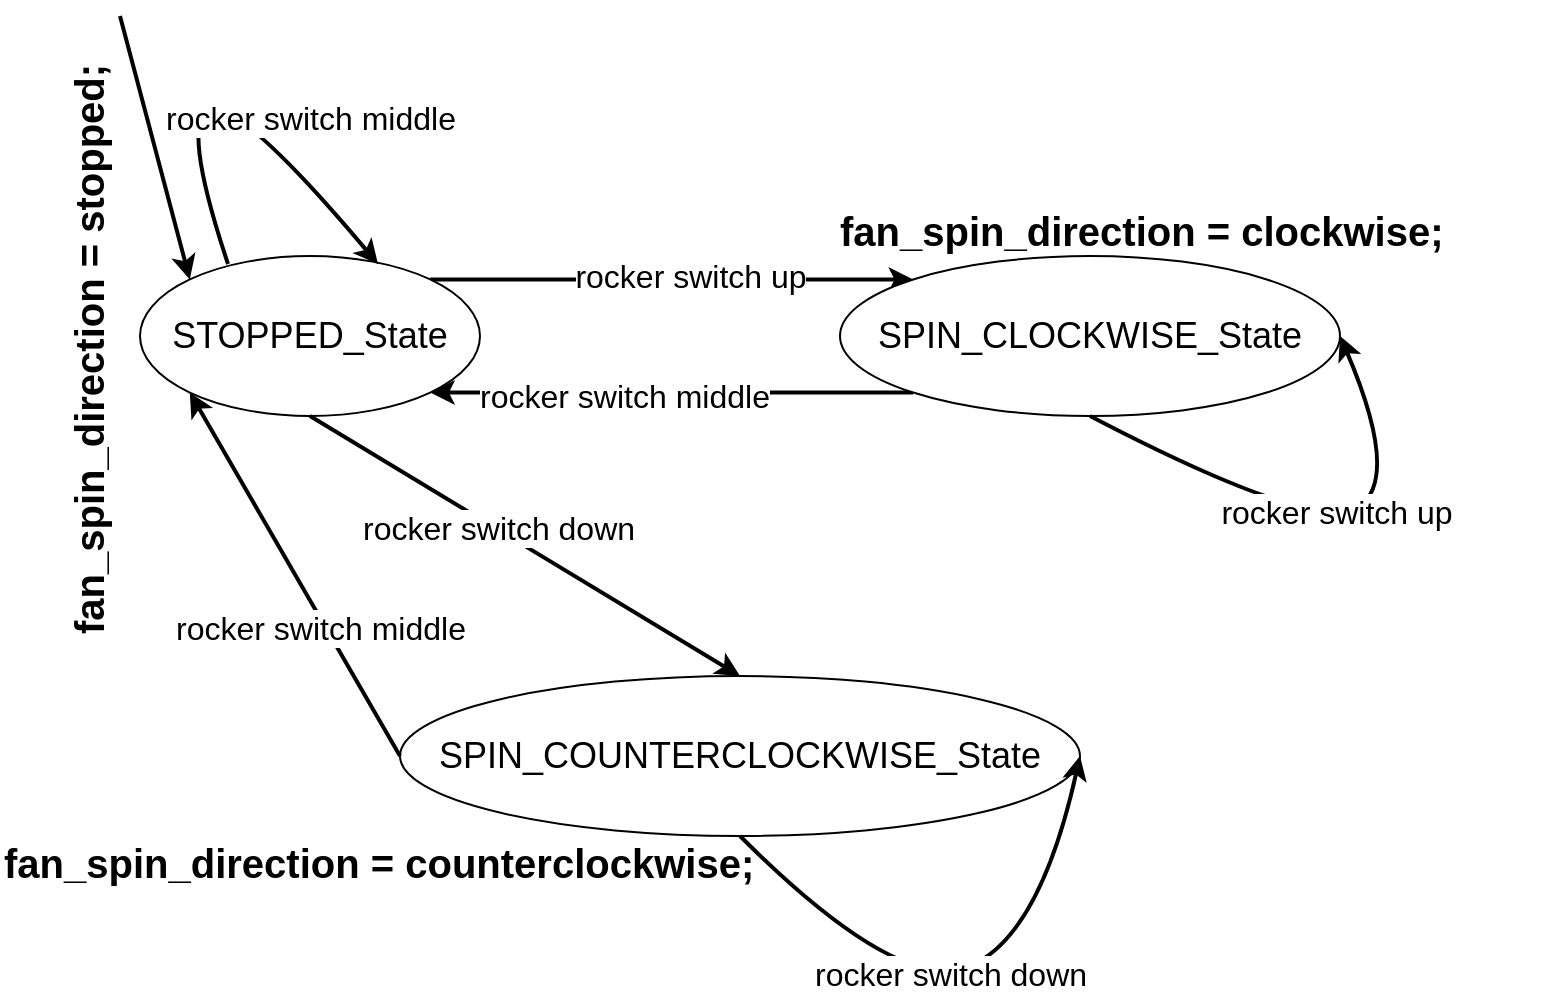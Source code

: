 <mxfile version="12.1.0" type="device" pages="1"><diagram id="9BzWn7V8FYVyacAHICw1" name="Page-1"><mxGraphModel dx="946" dy="725" grid="1" gridSize="10" guides="1" tooltips="1" connect="1" arrows="1" fold="1" page="1" pageScale="1" pageWidth="850" pageHeight="1100" math="0" shadow="0"><root><mxCell id="0"/><mxCell id="1" parent="0"/><mxCell id="gWcmnN8myx9BbOI2PTps-5" style="edgeStyle=orthogonalEdgeStyle;rounded=0;orthogonalLoop=1;jettySize=auto;html=1;exitX=1;exitY=0;exitDx=0;exitDy=0;entryX=0;entryY=0;entryDx=0;entryDy=0;strokeWidth=2;" edge="1" parent="1" source="gWcmnN8myx9BbOI2PTps-1" target="gWcmnN8myx9BbOI2PTps-2"><mxGeometry relative="1" as="geometry"/></mxCell><mxCell id="gWcmnN8myx9BbOI2PTps-6" value="&lt;font style=&quot;font-size: 16px&quot;&gt;rocker switch up&lt;/font&gt;" style="text;html=1;resizable=0;points=[];align=center;verticalAlign=middle;labelBackgroundColor=#ffffff;" vertex="1" connectable="0" parent="gWcmnN8myx9BbOI2PTps-5"><mxGeometry x="0.074" y="2" relative="1" as="geometry"><mxPoint as="offset"/></mxGeometry></mxCell><mxCell id="gWcmnN8myx9BbOI2PTps-1" value="&lt;font style=&quot;font-size: 18px&quot;&gt;STOPPED_State&lt;/font&gt;" style="ellipse;whiteSpace=wrap;html=1;" vertex="1" parent="1"><mxGeometry x="82" y="150" width="170" height="80" as="geometry"/></mxCell><mxCell id="gWcmnN8myx9BbOI2PTps-9" style="edgeStyle=orthogonalEdgeStyle;rounded=0;orthogonalLoop=1;jettySize=auto;html=1;exitX=0;exitY=1;exitDx=0;exitDy=0;entryX=1;entryY=1;entryDx=0;entryDy=0;strokeWidth=2;" edge="1" parent="1" source="gWcmnN8myx9BbOI2PTps-2" target="gWcmnN8myx9BbOI2PTps-1"><mxGeometry relative="1" as="geometry"/></mxCell><mxCell id="gWcmnN8myx9BbOI2PTps-10" value="&lt;font style=&quot;font-size: 16px&quot;&gt;rocker switch middle&lt;/font&gt;" style="text;html=1;resizable=0;points=[];align=center;verticalAlign=middle;labelBackgroundColor=#ffffff;" vertex="1" connectable="0" parent="gWcmnN8myx9BbOI2PTps-9"><mxGeometry x="0.198" y="1" relative="1" as="geometry"><mxPoint as="offset"/></mxGeometry></mxCell><mxCell id="gWcmnN8myx9BbOI2PTps-2" value="&lt;font style=&quot;font-size: 18px&quot;&gt;SPIN_CLOCKWISE_State&lt;/font&gt;" style="ellipse;whiteSpace=wrap;html=1;" vertex="1" parent="1"><mxGeometry x="432" y="150" width="250" height="80" as="geometry"/></mxCell><mxCell id="gWcmnN8myx9BbOI2PTps-3" value="&lt;font style=&quot;font-size: 18px&quot;&gt;SPIN_COUNTERCLOCKWISE_State&lt;/font&gt;" style="ellipse;whiteSpace=wrap;html=1;" vertex="1" parent="1"><mxGeometry x="212" y="360" width="340" height="80" as="geometry"/></mxCell><mxCell id="gWcmnN8myx9BbOI2PTps-4" value="" style="endArrow=classic;html=1;entryX=0;entryY=0;entryDx=0;entryDy=0;strokeWidth=2;" edge="1" parent="1" target="gWcmnN8myx9BbOI2PTps-1"><mxGeometry width="50" height="50" relative="1" as="geometry"><mxPoint x="72" y="30" as="sourcePoint"/><mxPoint x="122" y="40" as="targetPoint"/></mxGeometry></mxCell><mxCell id="gWcmnN8myx9BbOI2PTps-7" value="" style="curved=1;endArrow=classic;html=1;strokeWidth=2;exitX=0.5;exitY=1;exitDx=0;exitDy=0;entryX=1;entryY=0.5;entryDx=0;entryDy=0;" edge="1" parent="1" source="gWcmnN8myx9BbOI2PTps-2" target="gWcmnN8myx9BbOI2PTps-2"><mxGeometry width="50" height="50" relative="1" as="geometry"><mxPoint x="622" y="290" as="sourcePoint"/><mxPoint x="672" y="240" as="targetPoint"/><Array as="points"><mxPoint x="672" y="290"/><mxPoint x="712" y="260"/></Array></mxGeometry></mxCell><mxCell id="gWcmnN8myx9BbOI2PTps-8" value="&lt;span style=&quot;font-size: 16px&quot;&gt;rocker switch up&lt;/span&gt;" style="text;html=1;resizable=0;points=[];align=center;verticalAlign=middle;labelBackgroundColor=#ffffff;" vertex="1" connectable="0" parent="gWcmnN8myx9BbOI2PTps-7"><mxGeometry x="0.014" y="16" relative="1" as="geometry"><mxPoint x="18" as="offset"/></mxGeometry></mxCell><mxCell id="gWcmnN8myx9BbOI2PTps-13" value="" style="endArrow=classic;html=1;strokeWidth=2;exitX=0.5;exitY=1;exitDx=0;exitDy=0;entryX=0.5;entryY=0;entryDx=0;entryDy=0;" edge="1" parent="1" source="gWcmnN8myx9BbOI2PTps-1" target="gWcmnN8myx9BbOI2PTps-3"><mxGeometry width="50" height="50" relative="1" as="geometry"><mxPoint x="62" y="510" as="sourcePoint"/><mxPoint x="112" y="460" as="targetPoint"/></mxGeometry></mxCell><mxCell id="gWcmnN8myx9BbOI2PTps-14" value="&lt;font style=&quot;font-size: 16px&quot;&gt;rocker switch down&lt;/font&gt;" style="text;html=1;resizable=0;points=[];align=center;verticalAlign=middle;labelBackgroundColor=#ffffff;" vertex="1" connectable="0" parent="gWcmnN8myx9BbOI2PTps-13"><mxGeometry x="-0.129" y="1" relative="1" as="geometry"><mxPoint as="offset"/></mxGeometry></mxCell><mxCell id="gWcmnN8myx9BbOI2PTps-15" value="" style="endArrow=classic;html=1;strokeWidth=2;entryX=0;entryY=1;entryDx=0;entryDy=0;exitX=0;exitY=0.5;exitDx=0;exitDy=0;" edge="1" parent="1" source="gWcmnN8myx9BbOI2PTps-3" target="gWcmnN8myx9BbOI2PTps-1"><mxGeometry width="50" height="50" relative="1" as="geometry"><mxPoint x="62" y="510" as="sourcePoint"/><mxPoint x="112" y="460" as="targetPoint"/></mxGeometry></mxCell><mxCell id="gWcmnN8myx9BbOI2PTps-16" value="&lt;font style=&quot;font-size: 16px&quot;&gt;rocker switch middle&lt;/font&gt;" style="text;html=1;resizable=0;points=[];align=center;verticalAlign=middle;labelBackgroundColor=#ffffff;" vertex="1" connectable="0" parent="gWcmnN8myx9BbOI2PTps-15"><mxGeometry x="-0.277" y="3" relative="1" as="geometry"><mxPoint as="offset"/></mxGeometry></mxCell><mxCell id="gWcmnN8myx9BbOI2PTps-17" value="&lt;font style=&quot;font-size: 16px&quot;&gt;rocker switch down&lt;/font&gt;" style="curved=1;endArrow=classic;html=1;strokeWidth=2;entryX=1;entryY=0.5;entryDx=0;entryDy=0;exitX=0.5;exitY=1;exitDx=0;exitDy=0;" edge="1" parent="1" source="gWcmnN8myx9BbOI2PTps-3" target="gWcmnN8myx9BbOI2PTps-3"><mxGeometry width="50" height="50" relative="1" as="geometry"><mxPoint x="412" y="520" as="sourcePoint"/><mxPoint x="462" y="470" as="targetPoint"/><Array as="points"><mxPoint x="462" y="520"/><mxPoint x="532" y="490"/></Array></mxGeometry></mxCell><mxCell id="gWcmnN8myx9BbOI2PTps-18" value="" style="curved=1;endArrow=classic;html=1;strokeWidth=2;entryX=0.7;entryY=0.025;entryDx=0;entryDy=0;entryPerimeter=0;" edge="1" parent="1"><mxGeometry width="50" height="50" relative="1" as="geometry"><mxPoint x="126" y="154" as="sourcePoint"/><mxPoint x="201" y="154" as="targetPoint"/><Array as="points"><mxPoint x="102" y="82"/><mxPoint x="132" y="72"/></Array></mxGeometry></mxCell><mxCell id="gWcmnN8myx9BbOI2PTps-19" value="&lt;font style=&quot;font-size: 16px&quot;&gt;rocker switch middle&lt;/font&gt;" style="text;html=1;resizable=0;points=[];align=center;verticalAlign=middle;labelBackgroundColor=#ffffff;" vertex="1" connectable="0" parent="gWcmnN8myx9BbOI2PTps-18"><mxGeometry x="-0.343" y="-10" relative="1" as="geometry"><mxPoint x="54" y="-3.5" as="offset"/></mxGeometry></mxCell><mxCell id="gWcmnN8myx9BbOI2PTps-20" value="&lt;font style=&quot;font-size: 20px&quot;&gt;&lt;b&gt;fan_spin_direction = counterclockwise;&lt;/b&gt;&lt;/font&gt;" style="text;html=1;resizable=0;points=[];autosize=1;align=left;verticalAlign=top;spacingTop=-4;" vertex="1" parent="1"><mxGeometry x="12" y="439" width="390" height="20" as="geometry"/></mxCell><mxCell id="gWcmnN8myx9BbOI2PTps-21" value="&lt;font style=&quot;font-size: 20px&quot;&gt;&lt;b&gt;fan_spin_direction = clockwise;&lt;/b&gt;&lt;/font&gt;" style="text;html=1;" vertex="1" parent="1"><mxGeometry x="430" y="119" width="360" height="30" as="geometry"/></mxCell><mxCell id="gWcmnN8myx9BbOI2PTps-22" value="&lt;b&gt;&lt;font style=&quot;font-size: 20px&quot;&gt;fan_spin_direction = stopped;&lt;/font&gt;&lt;/b&gt;" style="text;html=1;rotation=-90;" vertex="1" parent="1"><mxGeometry x="-92" y="181" width="290" height="30" as="geometry"/></mxCell></root></mxGraphModel></diagram></mxfile>